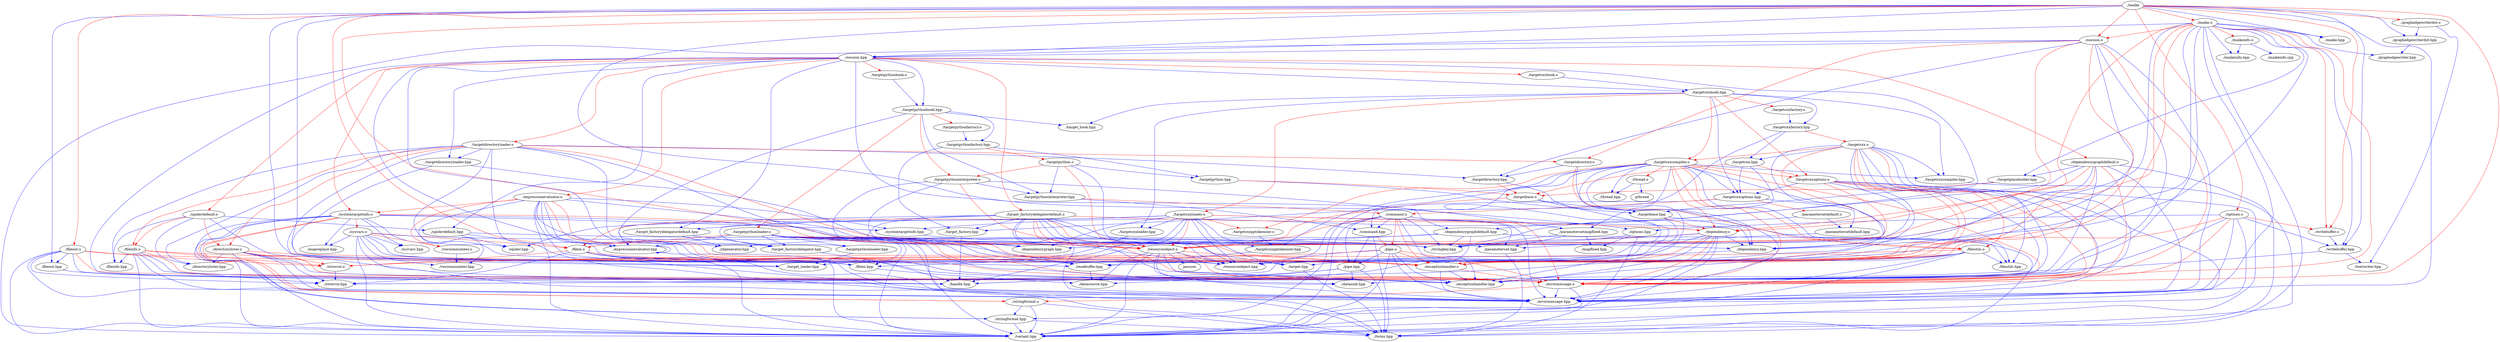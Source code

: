 digraph "G"
	{
	"./maike"->"./errormessage.hpp"[color="blue"]
	"./maike"->"./errormessage.o"[color="red"]
	"./maike"->"./options.hpp"[color="blue"]
	"./maike"->"./options.o"[color="red"]
	"./maike"->"./fileout.hpp"[color="blue"]
	"./maike"->"./fileout.o"[color="red"]
	"./maike"->"./filein.hpp"[color="blue"]
	"./maike"->"./filein.o"[color="red"]
	"./maike"->"./resourceobject.hpp"[color="blue"]
	"./maike"->"./resourceobject.o"[color="red"]
	"./maike"->"./session.hpp"[color="blue"]
	"./maike"->"./session.o"[color="red"]
	"./maike"->"./maike.hpp"[color="blue"]
	"./maike"->"./maike.o"[color="red"]
	"./maike"->"./writebuffer.hpp"[color="blue"]
	"./maike"->"./writebuffer.o"[color="red"]
	"./maike"->"./graphedgewriterdot.hpp"[color="blue"]
	"./maike"->"./graphedgewriterdot.o"[color="red"]
	"./graphedgewriterdot.o"->"./graphedgewriterdot.hpp"[color="blue"]
	"./graphedgewriterdot.o"->"./textwriter.hpp"[color="blue"]
	"./graphedgewriterdot.hpp"->"./graphedgewriter.hpp"[color="blue"]
	"./writebuffer.o"->"./writebuffer.hpp"[color="blue"]
	"./writebuffer.hpp"->"./datasink.hpp"[color="blue"]
	"./writebuffer.hpp"->"./textwriter.hpp"[color="blue"]
	"./maike.o"->"./maike.hpp"[color="blue"]
	"./maike.o"->"./maikeinfo.hpp"[color="blue"]
	"./maike.o"->"./maikeinfo.o"[color="red"]
	"./maike.o"->"./targetplaceholder.hpp"[color="blue"]
	"./maike.o"->"./dependency.hpp"[color="blue"]
	"./maike.o"->"./dependency.o"[color="red"]
	"./maike.o"->"./session.hpp"[color="blue"]
	"./maike.o"->"./session.o"[color="red"]
	"./maike.o"->"./stringkey.hpp"[color="blue"]
	"./maike.o"->"./writebuffer.hpp"[color="blue"]
	"./maike.o"->"./writebuffer.o"[color="red"]
	"./maike.o"->"./resourceobject.hpp"[color="blue"]
	"./maike.o"->"./resourceobject.o"[color="red"]
	"./maike.o"->"./graphedgewriter.hpp"[color="blue"]
	"./maike.o"->"./errormessage.hpp"[color="blue"]
	"./maike.o"->"./errormessage.o"[color="red"]
	"./maike.o"->"./variant.hpp"[color="blue"]
	"./maike.o"->"./exceptionhandler.hpp"[color="blue"]
	"./maike.o"->"./exceptionhandler.o"[color="red"]
	"./exceptionhandler.o"->"./exceptionhandler.hpp"[color="blue"]
	"./exceptionhandler.o"->"./errormessage.hpp"[color="blue"]
	"./exceptionhandler.o"->"./errormessage.o"[color="red"]
	"./errormessage.o"->"./errormessage.hpp"[color="blue"]
	"./errormessage.o"->"./stringformat.hpp"[color="blue"]
	"./errormessage.o"->"./stringformat.o"[color="red"]
	"./stringformat.o"->"./stringformat.hpp"[color="blue"]
	"./stringformat.o"->"./variant.hpp"[color="blue"]
	"./stringformat.o"->"./twins.hpp"[color="blue"]
	"./stringformat.hpp"->"./variant.hpp"[color="blue"]
	"./stringformat.hpp"->"./twins.hpp"[color="blue"]
	"./resourceobject.o"->"jansson"[color="blue"]
	"./resourceobject.o"->"./resourceobject.hpp"[color="blue"]
	"./resourceobject.o"->"./errormessage.hpp"[color="blue"]
	"./resourceobject.o"->"./errormessage.o"[color="red"]
	"./resourceobject.o"->"./datasource.hpp"[color="blue"]
	"./resourceobject.o"->"./variant.hpp"[color="blue"]
	"./resourceobject.o"->"./exceptionhandler.hpp"[color="blue"]
	"./resourceobject.o"->"./exceptionhandler.o"[color="red"]
	"./resourceobject.o"->"./datasink.hpp"[color="blue"]
	"./session.o"->"./session.hpp"[color="blue"]
	"./session.o"->"./resourceobject.hpp"[color="blue"]
	"./session.o"->"./resourceobject.o"[color="red"]
	"./session.o"->"./targetdirectory.hpp"[color="blue"]
	"./session.o"->"./targetdirectory.o"[color="red"]
	"./session.o"->"./exceptionhandler.hpp"[color="blue"]
	"./session.o"->"./exceptionhandler.o"[color="red"]
	"./session.o"->"./errormessage.hpp"[color="blue"]
	"./session.o"->"./errormessage.o"[color="red"]
	"./session.o"->"./variant.hpp"[color="blue"]
	"./targetdirectory.o"->"./targetdirectory.hpp"[color="blue"]
	"./targetdirectory.o"->"./fileutils.hpp"[color="blue"]
	"./targetdirectory.o"->"./fileutils.o"[color="red"]
	"./fileutils.o"->"./fileutils.hpp"[color="blue"]
	"./fileutils.o"->"./errormessage.hpp"[color="blue"]
	"./fileutils.o"->"./errormessage.o"[color="red"]
	"./fileutils.o"->"./variant.hpp"[color="blue"]
	"./fileutils.o"->"./exceptionhandler.hpp"[color="blue"]
	"./fileutils.o"->"./exceptionhandler.o"[color="red"]
	"./fileutils.o"->"./strerror.hpp"[color="blue"]
	"./fileutils.o"->"./strerror.o"[color="red"]
	"./strerror.o"->"./strerror.hpp"[color="blue"]
	"./targetdirectory.hpp"->"./targetbase.hpp"[color="blue"]
	"./targetdirectory.hpp"->"./targetbase.o"[color="red"]
	"./targetbase.o"->"./targetbase.hpp"[color="blue"]
	"./targetbase.o"->"./resourceobject.hpp"[color="blue"]
	"./targetbase.o"->"./resourceobject.o"[color="red"]
	"./targetbase.hpp"->"./target.hpp"[color="blue"]
	"./targetbase.hpp"->"./dependency.hpp"[color="blue"]
	"./targetbase.hpp"->"./dependency.o"[color="red"]
	"./dependency.o"->"./dependency.hpp"[color="blue"]
	"./dependency.o"->"./resourceobject.hpp"[color="blue"]
	"./dependency.o"->"./resourceobject.o"[color="red"]
	"./dependency.o"->"./stringkey.hpp"[color="blue"]
	"./dependency.o"->"./errormessage.hpp"[color="blue"]
	"./dependency.o"->"./errormessage.o"[color="red"]
	"./dependency.o"->"./exceptionhandler.hpp"[color="blue"]
	"./dependency.o"->"./exceptionhandler.o"[color="red"]
	"./dependency.o"->"./variant.hpp"[color="blue"]
	"./dependency.hpp"->"./target.hpp"[color="blue"]
	"./target.hpp"->"./twins.hpp"[color="blue"]
	"./session.hpp"->"./systemtargetinfo.hpp"[color="blue"]
	"./session.hpp"->"./systemtargetinfo.o"[color="red"]
	"./session.hpp"->"./targetdirectoryloader.hpp"[color="blue"]
	"./session.hpp"->"./targetdirectoryloader.o"[color="red"]
	"./session.hpp"->"./handle.hpp"[color="blue"]
	"./session.hpp"->"./expressionevaluator.hpp"[color="blue"]
	"./session.hpp"->"./expressionevaluator.o"[color="red"]
	"./session.hpp"->"./idgenerator.hpp"[color="blue"]
	"./session.hpp"->"./spiderdefault.hpp"[color="blue"]
	"./session.hpp"->"./spiderdefault.o"[color="red"]
	"./session.hpp"->"./dependencygraphdefault.hpp"[color="blue"]
	"./session.hpp"->"./dependencygraphdefault.o"[color="red"]
	"./session.hpp"->"./targetcxxhook.hpp"[color="blue"]
	"./session.hpp"->"./targetcxxhook.o"[color="red"]
	"./session.hpp"->"./targetpythonhook.hpp"[color="blue"]
	"./session.hpp"->"./targetpythonhook.o"[color="red"]
	"./session.hpp"->"./target_factorydelegatordefault.hpp"[color="blue"]
	"./session.hpp"->"./target_factorydelegatordefault.o"[color="red"]
	"./target_factorydelegatordefault.o"->"./target_factorydelegatordefault.hpp"[color="blue"]
	"./target_factorydelegatordefault.o"->"./resourceobject.hpp"[color="blue"]
	"./target_factorydelegatordefault.o"->"./resourceobject.o"[color="red"]
	"./target_factorydelegatordefault.o"->"./exceptionhandler.hpp"[color="blue"]
	"./target_factorydelegatordefault.o"->"./exceptionhandler.o"[color="red"]
	"./target_factorydelegatordefault.o"->"./errormessage.hpp"[color="blue"]
	"./target_factorydelegatordefault.o"->"./errormessage.o"[color="red"]
	"./target_factorydelegatordefault.o"->"./variant.hpp"[color="blue"]
	"./target_factorydelegatordefault.o"->"./stringkey.hpp"[color="blue"]
	"./target_factorydelegatordefault.o"->"./target_factory.hpp"[color="blue"]
	"./target_factorydelegatordefault.o"->"./target.hpp"[color="blue"]
	"./target_factorydelegatordefault.o"->"./expressionevaluator.hpp"[color="blue"]
	"./target_factorydelegatordefault.o"->"./dependency.hpp"[color="blue"]
	"./target_factorydelegatordefault.o"->"./dependency.o"[color="red"]
	"./expressionevaluator.hpp"->"./variant.hpp"[color="blue"]
	"./target_factory.hpp"->"./handle.hpp"[color="blue"]
	"./target_factorydelegatordefault.hpp"->"./target_factorydelegator.hpp"[color="blue"]
	"./target_factorydelegatordefault.hpp"->"./idgenerator.hpp"[color="blue"]
	"./target_factorydelegator.hpp"->"./handle.hpp"[color="blue"]
	"./targetpythonhook.o"->"./targetpythonhook.hpp"[color="blue"]
	"./targetpythonhook.hpp"->"./target_hook.hpp"[color="blue"]
	"./targetpythonhook.hpp"->"./targetpythoninterpreter.hpp"[color="blue"]
	"./targetpythonhook.hpp"->"./targetpythoninterpreter.o"[color="red"]
	"./targetpythonhook.hpp"->"./targetpythonloader.hpp"[color="blue"]
	"./targetpythonhook.hpp"->"./targetpythonloader.o"[color="red"]
	"./targetpythonhook.hpp"->"./targetpythonfactory.hpp"[color="blue"]
	"./targetpythonhook.hpp"->"./targetpythonfactory.o"[color="red"]
	"./targetpythonfactory.o"->"./targetpythonfactory.hpp"[color="blue"]
	"./targetpythonfactory.hpp"->"./target_factory.hpp"[color="blue"]
	"./targetpythonfactory.hpp"->"./targetpython.hpp"[color="blue"]
	"./targetpythonfactory.hpp"->"./targetpython.o"[color="red"]
	"./targetpython.o"->"./targetpython.hpp"[color="blue"]
	"./targetpython.o"->"./resourceobject.hpp"[color="blue"]
	"./targetpython.o"->"./resourceobject.o"[color="red"]
	"./targetpython.o"->"./targetpythoninterpreter.hpp"[color="blue"]
	"./targetpython.o"->"./targetpythoninterpreter.o"[color="red"]
	"./targetpythoninterpreter.o"->"./targetpythoninterpreter.hpp"[color="blue"]
	"./targetpythoninterpreter.o"->"./resourceobject.hpp"[color="blue"]
	"./targetpythoninterpreter.o"->"./resourceobject.o"[color="red"]
	"./targetpythoninterpreter.o"->"./parametersetmapfixed.hpp"[color="blue"]
	"./targetpythoninterpreter.o"->"./readbuffer.hpp"[color="blue"]
	"./readbuffer.hpp"->"./datasource.hpp"[color="blue"]
	"./parametersetmapfixed.hpp"->"./parameterset.hpp"[color="blue"]
	"./parametersetmapfixed.hpp"->"./stringkey.hpp"[color="blue"]
	"./parametersetmapfixed.hpp"->"./mapfixed.hpp"[color="blue"]
	"./parameterset.hpp"->"./twins.hpp"[color="blue"]
	"./targetpythoninterpreter.hpp"->"./command.hpp"[color="blue"]
	"./targetpythoninterpreter.hpp"->"./command.o"[color="red"]
	"./command.o"->"./command.hpp"[color="blue"]
	"./command.o"->"./variant.hpp"[color="blue"]
	"./command.o"->"./stringkey.hpp"[color="blue"]
	"./command.o"->"./exceptionhandler.hpp"[color="blue"]
	"./command.o"->"./exceptionhandler.o"[color="red"]
	"./command.o"->"./errormessage.hpp"[color="blue"]
	"./command.o"->"./errormessage.o"[color="red"]
	"./command.o"->"./resourceobject.hpp"[color="blue"]
	"./command.o"->"./resourceobject.o"[color="red"]
	"./command.o"->"./pipe.hpp"[color="blue"]
	"./command.o"->"./pipe.o"[color="red"]
	"./command.o"->"./parameterset.hpp"[color="blue"]
	"./pipe.o"->"./pipe.hpp"[color="blue"]
	"./pipe.o"->"./errormessage.hpp"[color="blue"]
	"./pipe.o"->"./errormessage.o"[color="red"]
	"./pipe.o"->"./variant.hpp"[color="blue"]
	"./pipe.o"->"./exceptionhandler.hpp"[color="blue"]
	"./pipe.o"->"./exceptionhandler.o"[color="red"]
	"./pipe.o"->"./strerror.hpp"[color="blue"]
	"./pipe.o"->"./strerror.o"[color="red"]
	"./pipe.hpp"->"./datasource.hpp"[color="blue"]
	"./pipe.hpp"->"./datasink.hpp"[color="blue"]
	"./pipe.hpp"->"./twins.hpp"[color="blue"]
	"./pipe.hpp"->"./handle.hpp"[color="blue"]
	"./command.hpp"->"./pipe.hpp"[color="blue"]
	"./command.hpp"->"./pipe.o"[color="red"]
	"./command.hpp"->"./twins.hpp"[color="blue"]
	"./targetpython.hpp"->"./targetbase.hpp"[color="blue"]
	"./targetpython.hpp"->"./targetbase.o"[color="red"]
	"./targetpythonloader.o"->"./targetpythonloader.hpp"[color="blue"]
	"./targetpythonloader.o"->"./readbuffer.hpp"[color="blue"]
	"./targetpythonloader.o"->"./filein.hpp"[color="blue"]
	"./targetpythonloader.o"->"./filein.o"[color="red"]
	"./targetpythonloader.o"->"./resourceobject.hpp"[color="blue"]
	"./targetpythonloader.o"->"./resourceobject.o"[color="red"]
	"./targetpythonloader.o"->"./exceptionhandler.hpp"[color="blue"]
	"./targetpythonloader.o"->"./exceptionhandler.o"[color="red"]
	"./targetpythonloader.o"->"./errormessage.hpp"[color="blue"]
	"./targetpythonloader.o"->"./errormessage.o"[color="red"]
	"./targetpythonloader.o"->"./variant.hpp"[color="blue"]
	"./targetpythonloader.o"->"./expressionevaluator.hpp"[color="blue"]
	"./targetpythonloader.o"->"./target_factorydelegator.hpp"[color="blue"]
	"./targetpythonloader.o"->"./dependencygraph.hpp"[color="blue"]
	"./targetpythonloader.o"->"./target.hpp"[color="blue"]
	"./filein.o"->"./filein.hpp"[color="blue"]
	"./filein.o"->"./errormessage.hpp"[color="blue"]
	"./filein.o"->"./errormessage.o"[color="red"]
	"./filein.o"->"./exceptionhandler.hpp"[color="blue"]
	"./filein.o"->"./exceptionhandler.o"[color="red"]
	"./filein.o"->"./variant.hpp"[color="blue"]
	"./filein.o"->"./strerror.hpp"[color="blue"]
	"./filein.o"->"./strerror.o"[color="red"]
	"./filein.hpp"->"./datasource.hpp"[color="blue"]
	"./targetpythonloader.hpp"->"./target_loader.hpp"[color="blue"]
	"./targetcxxhook.o"->"./targetcxxhook.hpp"[color="blue"]
	"./targetcxxhook.hpp"->"./target_hook.hpp"[color="blue"]
	"./targetcxxhook.hpp"->"./targetcxxcompiler.hpp"[color="blue"]
	"./targetcxxhook.hpp"->"./targetcxxcompiler.o"[color="red"]
	"./targetcxxhook.hpp"->"./targetcxxoptions.hpp"[color="blue"]
	"./targetcxxhook.hpp"->"./targetcxxoptions.o"[color="red"]
	"./targetcxxhook.hpp"->"./targetcxxloader.hpp"[color="blue"]
	"./targetcxxhook.hpp"->"./targetcxxloader.o"[color="red"]
	"./targetcxxhook.hpp"->"./targetcxxfactory.hpp"[color="blue"]
	"./targetcxxhook.hpp"->"./targetcxxfactory.o"[color="red"]
	"./targetcxxfactory.o"->"./targetcxxfactory.hpp"[color="blue"]
	"./targetcxxfactory.hpp"->"./target_factory.hpp"[color="blue"]
	"./targetcxxfactory.hpp"->"./targetcxx.hpp"[color="blue"]
	"./targetcxxfactory.hpp"->"./targetcxx.o"[color="red"]
	"./targetcxx.o"->"./targetcxx.hpp"[color="blue"]
	"./targetcxx.o"->"./resourceobject.hpp"[color="blue"]
	"./targetcxx.o"->"./resourceobject.o"[color="red"]
	"./targetcxx.o"->"./stringkey.hpp"[color="blue"]
	"./targetcxx.o"->"./errormessage.hpp"[color="blue"]
	"./targetcxx.o"->"./errormessage.o"[color="red"]
	"./targetcxx.o"->"./variant.hpp"[color="blue"]
	"./targetcxx.o"->"./exceptionhandler.hpp"[color="blue"]
	"./targetcxx.o"->"./exceptionhandler.o"[color="red"]
	"./targetcxx.o"->"./targetcxxcompiler.hpp"[color="blue"]
	"./targetcxx.o"->"./targetcxxcompiler.o"[color="red"]
	"./targetcxx.o"->"./fileutils.hpp"[color="blue"]
	"./targetcxx.o"->"./fileutils.o"[color="red"]
	"./targetcxxcompiler.o"->"./targetcxxcompiler.hpp"[color="blue"]
	"./targetcxxcompiler.o"->"./targetcxxoptions.hpp"[color="blue"]
	"./targetcxxcompiler.o"->"./targetcxxoptions.o"[color="red"]
	"./targetcxxcompiler.o"->"./dependency.hpp"[color="blue"]
	"./targetcxxcompiler.o"->"./dependency.o"[color="red"]
	"./targetcxxcompiler.o"->"./fileutils.hpp"[color="blue"]
	"./targetcxxcompiler.o"->"./fileutils.o"[color="red"]
	"./targetcxxcompiler.o"->"./readbuffer.hpp"[color="blue"]
	"./targetcxxcompiler.o"->"./thread.hpp"[color="blue"]
	"./targetcxxcompiler.o"->"./thread.o"[color="red"]
	"./targetcxxcompiler.o"->"./targetcxxpptokenizer.hpp"[color="blue"]
	"./targetcxxcompiler.o"->"./targetcxxpptokenizer.o"[color="red"]
	"./targetcxxcompiler.o"->"./errormessage.hpp"[color="blue"]
	"./targetcxxcompiler.o"->"./errormessage.o"[color="red"]
	"./targetcxxcompiler.o"->"./variant.hpp"[color="blue"]
	"./targetcxxcompiler.o"->"./exceptionhandler.hpp"[color="blue"]
	"./targetcxxcompiler.o"->"./exceptionhandler.o"[color="red"]
	"./targetcxxcompiler.o"->"./parametersetmapfixed.hpp"[color="blue"]
	"./targetcxxpptokenizer.o"->"./targetcxxpptokenizer.hpp"[color="blue"]
	"./targetcxxpptokenizer.hpp"->"./readbuffer.hpp"[color="blue"]
	"./thread.o"->"pthread"[color="blue"]
	"./thread.o"->"./thread.hpp"[color="blue"]
	"./targetcxxoptions.o"->"./targetcxxoptions.hpp"[color="blue"]
	"./targetcxxoptions.o"->"./resourceobject.hpp"[color="blue"]
	"./targetcxxoptions.o"->"./resourceobject.o"[color="red"]
	"./targetcxxoptions.o"->"./exceptionhandler.hpp"[color="blue"]
	"./targetcxxoptions.o"->"./exceptionhandler.o"[color="red"]
	"./targetcxxoptions.o"->"./errormessage.hpp"[color="blue"]
	"./targetcxxoptions.o"->"./errormessage.o"[color="red"]
	"./targetcxxoptions.o"->"./variant.hpp"[color="blue"]
	"./targetcxxoptions.hpp"->"./command.hpp"[color="blue"]
	"./targetcxxoptions.hpp"->"./command.o"[color="red"]
	"./targetcxxoptions.hpp"->"./parametersetdefault.hpp"[color="blue"]
	"./targetcxxoptions.hpp"->"./parametersetdefault.o"[color="red"]
	"./parametersetdefault.o"->"./parametersetdefault.hpp"[color="blue"]
	"./parametersetdefault.o"->"./stringkey.hpp"[color="blue"]
	"./parametersetdefault.hpp"->"./parameterset.hpp"[color="blue"]
	"./targetcxxcompiler.hpp"->"./twins.hpp"[color="blue"]
	"./targetcxx.hpp"->"./targetbase.hpp"[color="blue"]
	"./targetcxx.hpp"->"./targetbase.o"[color="red"]
	"./targetcxx.hpp"->"./targetcxxoptions.hpp"[color="blue"]
	"./targetcxx.hpp"->"./targetcxxoptions.o"[color="red"]
	"./targetcxxloader.o"->"./targetcxxloader.hpp"[color="blue"]
	"./targetcxxloader.o"->"./filein.hpp"[color="blue"]
	"./targetcxxloader.o"->"./filein.o"[color="red"]
	"./targetcxxloader.o"->"./targetcxxpptokenizer.hpp"[color="blue"]
	"./targetcxxloader.o"->"./targetcxxpptokenizer.o"[color="red"]
	"./targetcxxloader.o"->"./spider.hpp"[color="blue"]
	"./targetcxxloader.o"->"./resourceobject.hpp"[color="blue"]
	"./targetcxxloader.o"->"./resourceobject.o"[color="red"]
	"./targetcxxloader.o"->"./handle.hpp"[color="blue"]
	"./targetcxxloader.o"->"./target_factorydelegator.hpp"[color="blue"]
	"./targetcxxloader.o"->"./target.hpp"[color="blue"]
	"./targetcxxloader.o"->"./dependency.hpp"[color="blue"]
	"./targetcxxloader.o"->"./dependency.o"[color="red"]
	"./targetcxxloader.o"->"./dependencygraph.hpp"[color="blue"]
	"./targetcxxloader.hpp"->"./target_loader.hpp"[color="blue"]
	"./dependencygraphdefault.o"->"./dependencygraphdefault.hpp"[color="blue"]
	"./dependencygraphdefault.o"->"./dependency.hpp"[color="blue"]
	"./dependencygraphdefault.o"->"./dependency.o"[color="red"]
	"./dependencygraphdefault.o"->"./errormessage.hpp"[color="blue"]
	"./dependencygraphdefault.o"->"./errormessage.o"[color="red"]
	"./dependencygraphdefault.o"->"./variant.hpp"[color="blue"]
	"./dependencygraphdefault.o"->"./exceptionhandler.hpp"[color="blue"]
	"./dependencygraphdefault.o"->"./exceptionhandler.o"[color="red"]
	"./dependencygraphdefault.o"->"./targetplaceholder.hpp"[color="blue"]
	"./targetplaceholder.hpp"->"./targetbase.hpp"[color="blue"]
	"./targetplaceholder.hpp"->"./targetbase.o"[color="red"]
	"./dependencygraphdefault.hpp"->"./dependencygraph.hpp"[color="blue"]
	"./dependencygraphdefault.hpp"->"./stringkey.hpp"[color="blue"]
	"./dependencygraphdefault.hpp"->"./handle.hpp"[color="blue"]
	"./dependencygraphdefault.hpp"->"./twins.hpp"[color="blue"]
	"./dependencygraphdefault.hpp"->"./idgenerator.hpp"[color="blue"]
	"./spiderdefault.o"->"./spiderdefault.hpp"[color="blue"]
	"./spiderdefault.o"->"./directorylister.hpp"[color="blue"]
	"./spiderdefault.o"->"./directorylister.o"[color="red"]
	"./spiderdefault.o"->"./fileinfo.hpp"[color="blue"]
	"./spiderdefault.o"->"./fileinfo.o"[color="red"]
	"./spiderdefault.o"->"./target_loader.hpp"[color="blue"]
	"./fileinfo.o"->"./fileinfo.hpp"[color="blue"]
	"./fileinfo.o"->"./variant.hpp"[color="blue"]
	"./fileinfo.o"->"./errormessage.hpp"[color="blue"]
	"./fileinfo.o"->"./errormessage.o"[color="red"]
	"./fileinfo.o"->"./strerror.hpp"[color="blue"]
	"./fileinfo.o"->"./strerror.o"[color="red"]
	"./fileinfo.o"->"./exceptionhandler.hpp"[color="blue"]
	"./fileinfo.o"->"./exceptionhandler.o"[color="red"]
	"./directorylister.o"->"./directorylister.hpp"[color="blue"]
	"./directorylister.o"->"./errormessage.hpp"[color="blue"]
	"./directorylister.o"->"./errormessage.o"[color="red"]
	"./directorylister.o"->"./variant.hpp"[color="blue"]
	"./directorylister.o"->"./exceptionhandler.hpp"[color="blue"]
	"./directorylister.o"->"./exceptionhandler.o"[color="red"]
	"./directorylister.o"->"./strerror.hpp"[color="blue"]
	"./directorylister.o"->"./strerror.o"[color="red"]
	"./spiderdefault.hpp"->"./spider.hpp"[color="blue"]
	"./spiderdefault.hpp"->"./stringkey.hpp"[color="blue"]
	"./spiderdefault.hpp"->"./twins.hpp"[color="blue"]
	"./expressionevaluator.o"->"./expressionevaluator.hpp"[color="blue"]
	"./expressionevaluator.o"->"./systemtargetinfo.hpp"[color="blue"]
	"./expressionevaluator.o"->"./systemtargetinfo.o"[color="red"]
	"./expressionevaluator.o"->"./stringkey.hpp"[color="blue"]
	"./expressionevaluator.o"->"./variant.hpp"[color="blue"]
	"./expressionevaluator.o"->"./errormessage.hpp"[color="blue"]
	"./expressionevaluator.o"->"./errormessage.o"[color="red"]
	"./expressionevaluator.o"->"./exceptionhandler.hpp"[color="blue"]
	"./expressionevaluator.o"->"./exceptionhandler.o"[color="red"]
	"./expressionevaluator.o"->"./twins.hpp"[color="blue"]
	"./expressionevaluator.o"->"./versionnumber.hpp"[color="blue"]
	"./expressionevaluator.o"->"./versionnumber.o"[color="red"]
	"./versionnumber.o"->"./versionnumber.hpp"[color="blue"]
	"./systemtargetinfo.o"->"./systemtargetinfo.hpp"[color="blue"]
	"./systemtargetinfo.o"->"./resourceobject.hpp"[color="blue"]
	"./systemtargetinfo.o"->"./resourceobject.o"[color="red"]
	"./systemtargetinfo.o"->"./sysvars.hpp"[color="blue"]
	"./systemtargetinfo.o"->"./sysvars.o"[color="red"]
	"./systemtargetinfo.o"->"./stringkey.hpp"[color="blue"]
	"./systemtargetinfo.o"->"./variant.hpp"[color="blue"]
	"./systemtargetinfo.o"->"./stringformat.hpp"[color="blue"]
	"./systemtargetinfo.o"->"./stringformat.o"[color="red"]
	"./systemtargetinfo.o"->"./mapreplace.hpp"[color="blue"]
	"./systemtargetinfo.o"->"./stringformat.hpp"[color="blue"]
	"./systemtargetinfo.o"->"./stringformat.o"[color="red"]
	"./sysvars.o"->"./sysvars.hpp"[color="blue"]
	"./sysvars.o"->"./versionnumber.hpp"[color="blue"]
	"./sysvars.o"->"./versionnumber.o"[color="red"]
	"./sysvars.o"->"./stringkey.hpp"[color="blue"]
	"./sysvars.o"->"./variant.hpp"[color="blue"]
	"./sysvars.o"->"./mapreplace.hpp"[color="blue"]
	"./sysvars.o"->"./filein.hpp"[color="blue"]
	"./sysvars.o"->"./filein.o"[color="red"]
	"./sysvars.o"->"./readbuffer.hpp"[color="blue"]
	"./sysvars.o"->"./twins.hpp"[color="blue"]
	"./systemtargetinfo.hpp"->"./parameterset.hpp"[color="blue"]
	"./expressionevaluator.hpp"->"./expressionevaluator.hpp"[color="blue"]
	"./targetdirectoryloader.o"->"./targetdirectoryloader.hpp"[color="blue"]
	"./targetdirectoryloader.o"->"./directorylister.hpp"[color="blue"]
	"./targetdirectoryloader.o"->"./directorylister.o"[color="red"]
	"./targetdirectoryloader.o"->"./fileinfo.hpp"[color="blue"]
	"./targetdirectoryloader.o"->"./fileinfo.o"[color="red"]
	"./targetdirectoryloader.o"->"./spider.hpp"[color="blue"]
	"./targetdirectoryloader.o"->"./targetdirectory.hpp"[color="blue"]
	"./targetdirectoryloader.o"->"./targetdirectory.o"[color="red"]
	"./targetdirectoryloader.o"->"./dependencygraph.hpp"[color="blue"]
	"./targetdirectoryloader.o"->"./resourceobject.hpp"[color="blue"]
	"./targetdirectoryloader.o"->"./resourceobject.o"[color="red"]
	"./targetdirectoryloader.o"->"./handle.hpp"[color="blue"]
	"./targetdirectoryloader.o"->"./target_factorydelegator.hpp"[color="blue"]
	"./targetdirectoryloader.hpp"->"./target_loader.hpp"[color="blue"]
	"./targetdirectoryloader.hpp"->"./stringkey.hpp"[color="blue"]
	"./maikeinfo.o"->"./maikeinfo.hpp"[color="blue"]
	"./maikeinfo.o"->"./maikeinfo.cpp"[color="blue"]
	"./fileout.o"->"./fileout.hpp"[color="blue"]
	"./fileout.o"->"./errormessage.hpp"[color="blue"]
	"./fileout.o"->"./errormessage.o"[color="red"]
	"./fileout.o"->"./exceptionhandler.hpp"[color="blue"]
	"./fileout.o"->"./exceptionhandler.o"[color="red"]
	"./fileout.o"->"./variant.hpp"[color="blue"]
	"./fileout.o"->"./strerror.hpp"[color="blue"]
	"./fileout.o"->"./strerror.o"[color="red"]
	"./fileout.hpp"->"./datasink.hpp"[color="blue"]
	"./options.o"->"./options.hpp"[color="blue"]
	"./options.o"->"./errormessage.hpp"[color="blue"]
	"./options.o"->"./errormessage.o"[color="red"]
	"./options.o"->"./exceptionhandler.hpp"[color="blue"]
	"./options.o"->"./exceptionhandler.o"[color="red"]
	"./options.o"->"./variant.hpp"[color="blue"]
	"./options.o"->"./writebuffer.hpp"[color="blue"]
	"./options.o"->"./writebuffer.o"[color="red"]
	"./options.hpp"->"./twins.hpp"[color="blue"]
	"./options.hpp"->"./mapfixed.hpp"[color="blue"]
	"./options.hpp"->"./stringkey.hpp"[color="blue"]
	}
